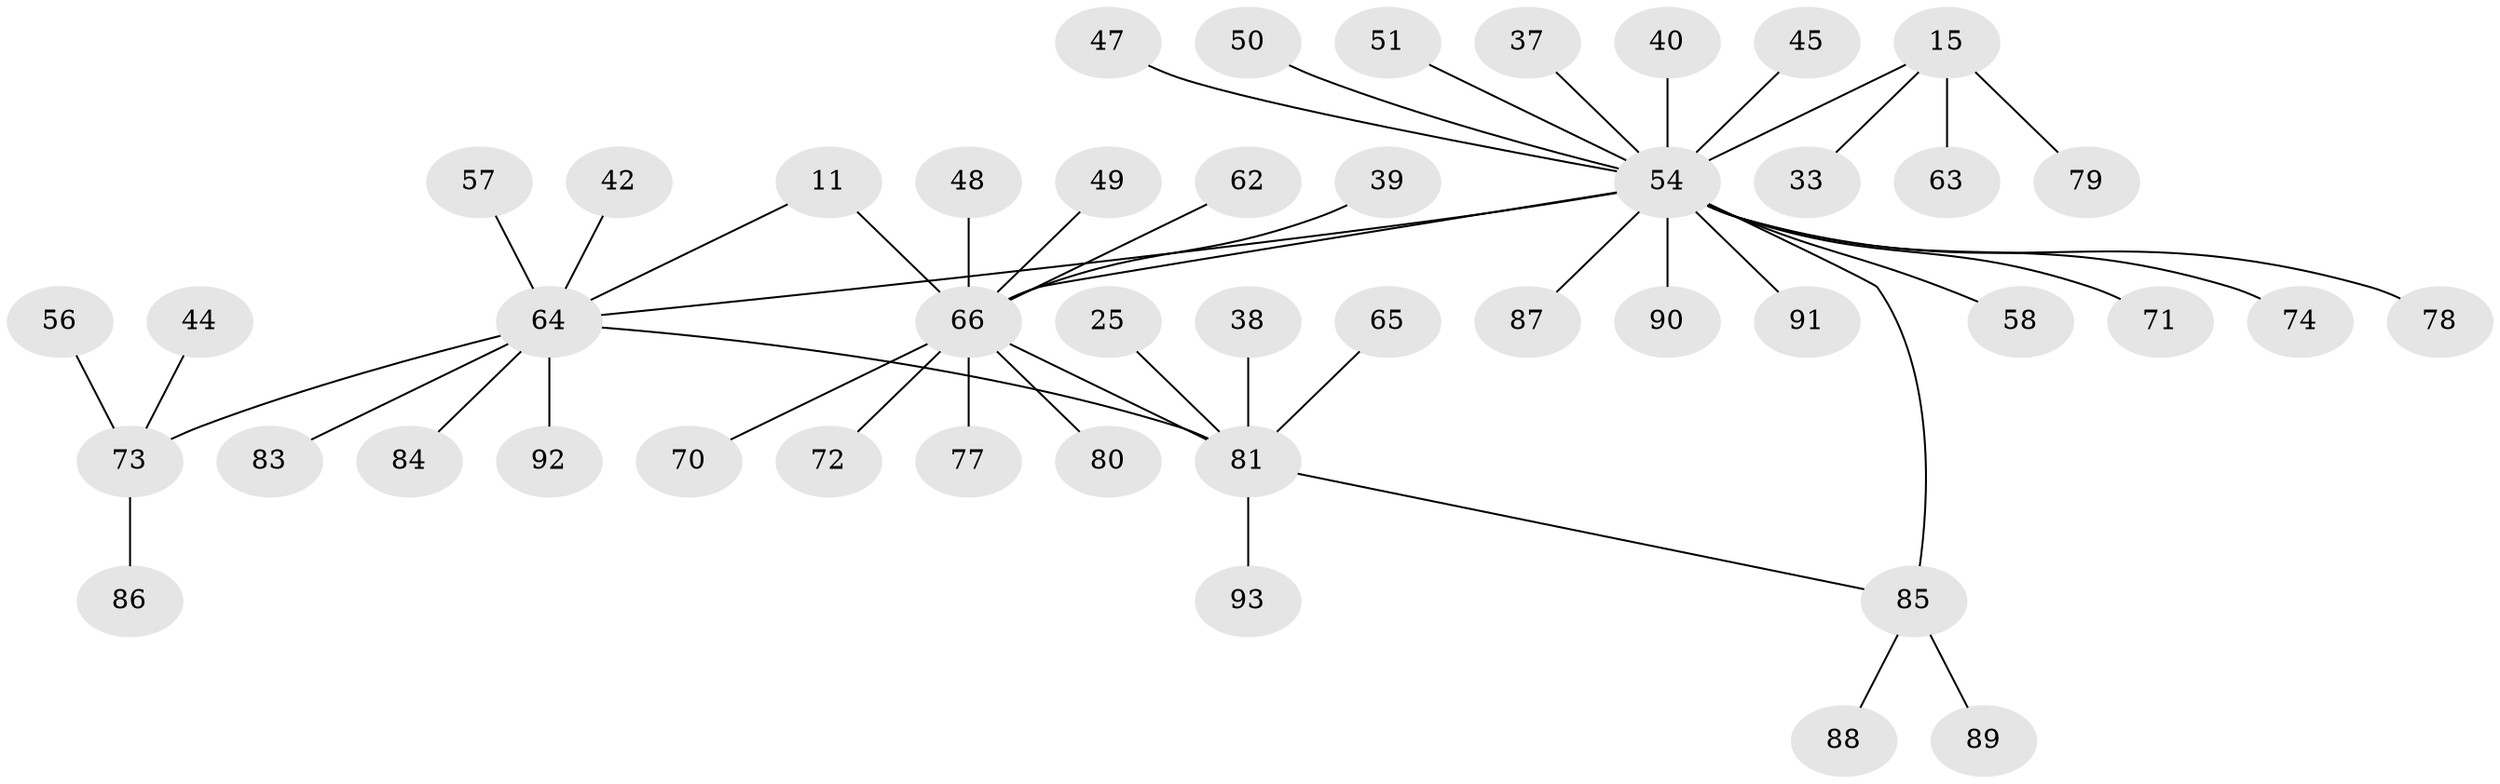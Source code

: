 // original degree distribution, {10: 0.021505376344086023, 8: 0.010752688172043012, 5: 0.021505376344086023, 9: 0.03225806451612903, 7: 0.043010752688172046, 6: 0.053763440860215055, 4: 0.021505376344086023, 3: 0.06451612903225806, 12: 0.010752688172043012, 1: 0.6129032258064516, 2: 0.10752688172043011}
// Generated by graph-tools (version 1.1) at 2025/54/03/09/25 04:54:47]
// undirected, 46 vertices, 48 edges
graph export_dot {
graph [start="1"]
  node [color=gray90,style=filled];
  11 [super="+9"];
  15 [super="+14"];
  25;
  33;
  37;
  38;
  39;
  40;
  42;
  44;
  45;
  47;
  48 [super="+32"];
  49;
  50;
  51;
  54 [super="+41+26+35+34+8+16+23+28"];
  56;
  57;
  58;
  62;
  63;
  64 [super="+4+29"];
  65;
  66 [super="+12+46+18"];
  70;
  71 [super="+61"];
  72;
  73 [super="+43+3+21+27+31"];
  74 [super="+55+68"];
  77 [super="+76"];
  78;
  79;
  80;
  81 [super="+36+52+22"];
  83;
  84;
  85 [super="+82"];
  86;
  87 [super="+30"];
  88;
  89;
  90;
  91;
  92 [super="+67"];
  93;
  11 -- 66 [weight=4];
  11 -- 64;
  15 -- 63;
  15 -- 79;
  15 -- 33;
  15 -- 54 [weight=4];
  25 -- 81;
  37 -- 54;
  38 -- 81;
  39 -- 66;
  40 -- 54;
  42 -- 64;
  44 -- 73;
  45 -- 54;
  47 -- 54;
  48 -- 66;
  49 -- 66;
  50 -- 54;
  51 -- 54;
  54 -- 58;
  54 -- 91;
  54 -- 87;
  54 -- 71;
  54 -- 74;
  54 -- 78;
  54 -- 90;
  54 -- 66 [weight=5];
  54 -- 64 [weight=3];
  54 -- 85 [weight=4];
  56 -- 73;
  57 -- 64;
  62 -- 66;
  64 -- 73 [weight=4];
  64 -- 83;
  64 -- 84;
  64 -- 92;
  64 -- 81 [weight=2];
  65 -- 81;
  66 -- 70;
  66 -- 72;
  66 -- 77;
  66 -- 81 [weight=5];
  66 -- 80;
  73 -- 86;
  81 -- 93;
  81 -- 85;
  85 -- 88;
  85 -- 89;
}
